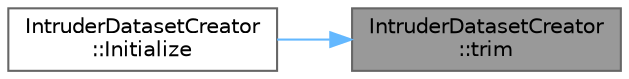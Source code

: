 digraph "IntruderDatasetCreator::trim"
{
 // LATEX_PDF_SIZE
  bgcolor="transparent";
  edge [fontname=Helvetica,fontsize=10,labelfontname=Helvetica,labelfontsize=10];
  node [fontname=Helvetica,fontsize=10,shape=box,height=0.2,width=0.4];
  rankdir="RL";
  Node1 [label="IntruderDatasetCreator\l::trim",height=0.2,width=0.4,color="gray40", fillcolor="grey60", style="filled", fontcolor="black",tooltip=" "];
  Node1 -> Node2 [dir="back",color="steelblue1",style="solid"];
  Node2 [label="IntruderDatasetCreator\l::Initialize",height=0.2,width=0.4,color="grey40", fillcolor="white", style="filled",URL="$class_intruder_dataset_creator.html#a41d4ed8f8ab42b57db50dd9560ce2585",tooltip=" "];
}
